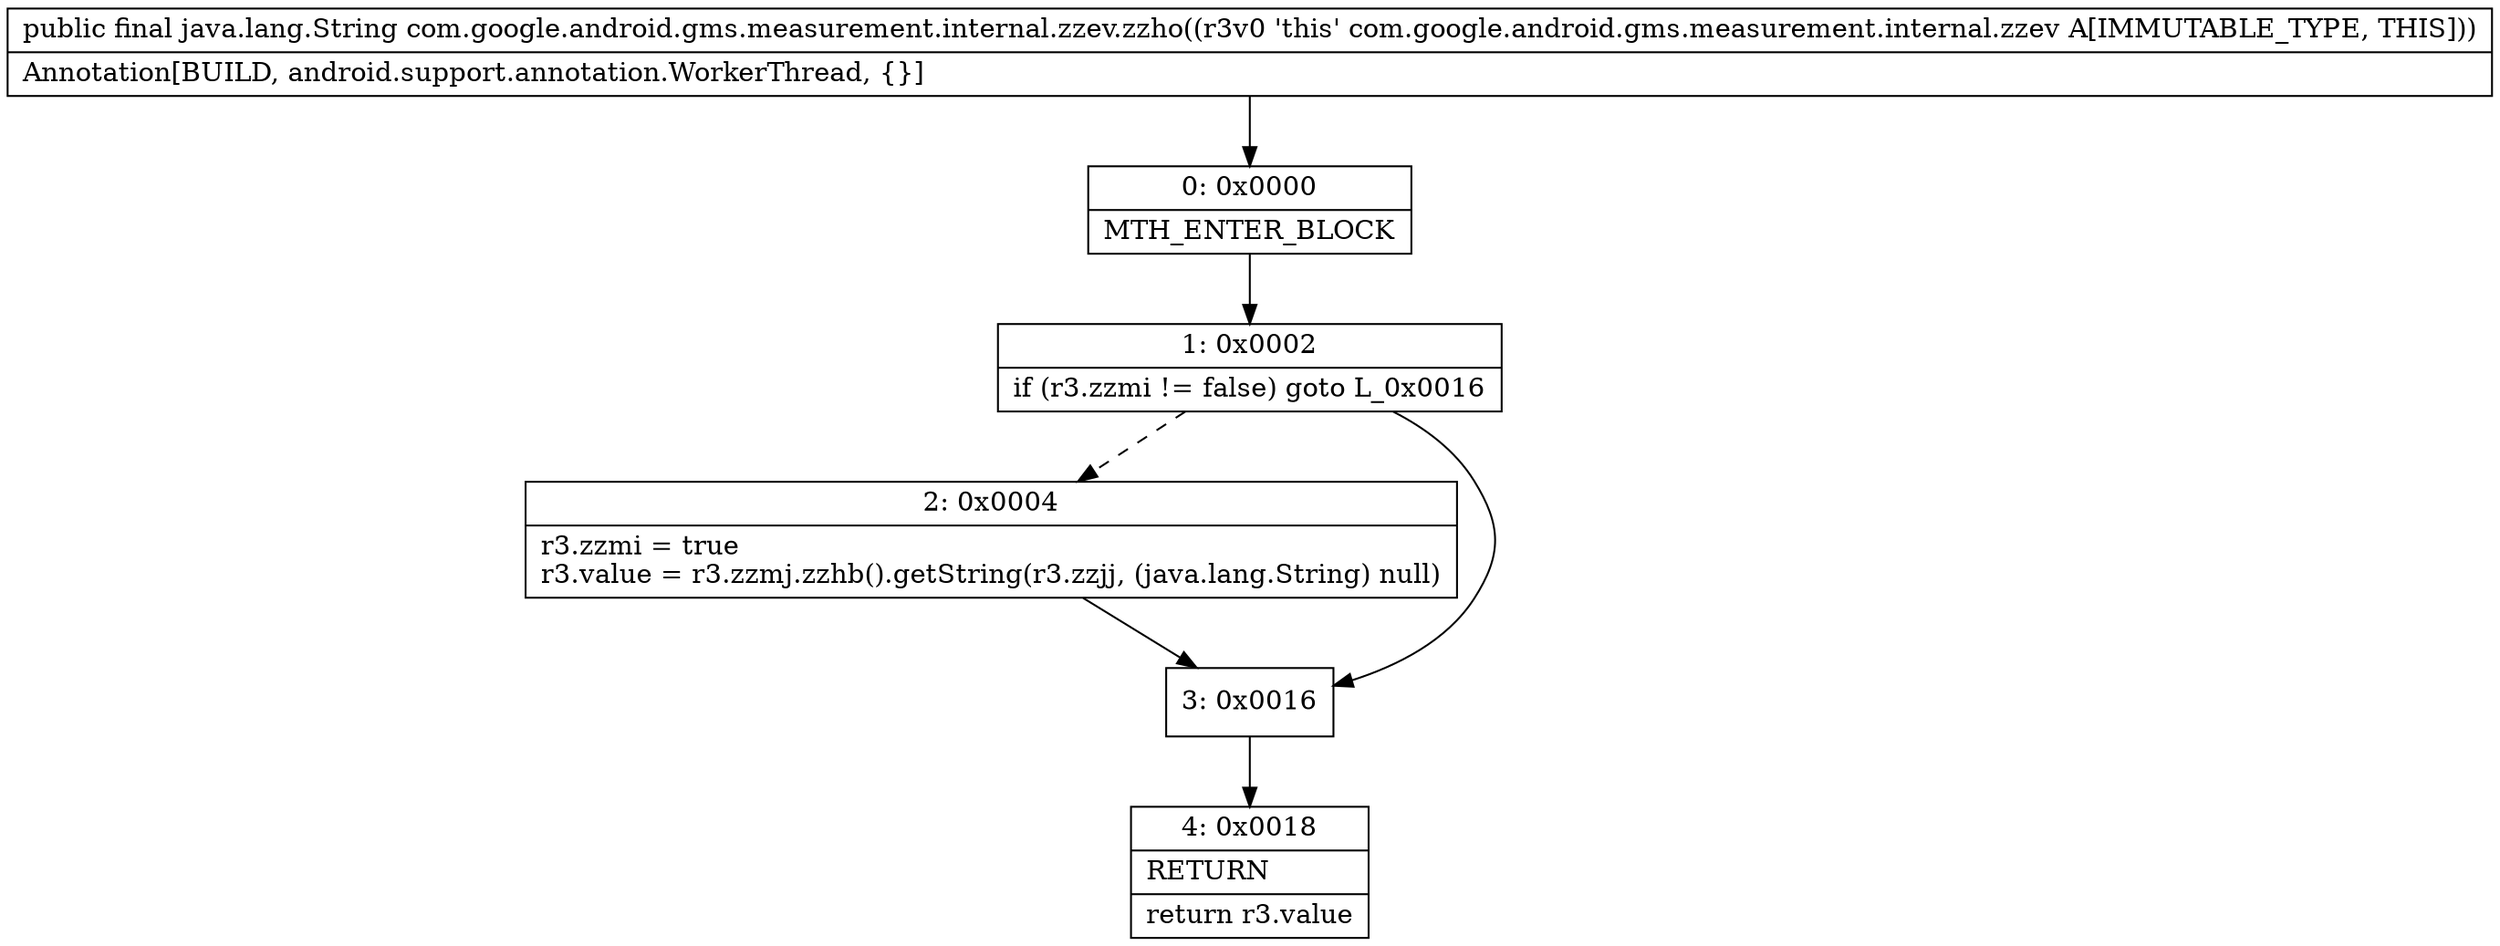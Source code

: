 digraph "CFG forcom.google.android.gms.measurement.internal.zzev.zzho()Ljava\/lang\/String;" {
Node_0 [shape=record,label="{0\:\ 0x0000|MTH_ENTER_BLOCK\l}"];
Node_1 [shape=record,label="{1\:\ 0x0002|if (r3.zzmi != false) goto L_0x0016\l}"];
Node_2 [shape=record,label="{2\:\ 0x0004|r3.zzmi = true\lr3.value = r3.zzmj.zzhb().getString(r3.zzjj, (java.lang.String) null)\l}"];
Node_3 [shape=record,label="{3\:\ 0x0016}"];
Node_4 [shape=record,label="{4\:\ 0x0018|RETURN\l|return r3.value\l}"];
MethodNode[shape=record,label="{public final java.lang.String com.google.android.gms.measurement.internal.zzev.zzho((r3v0 'this' com.google.android.gms.measurement.internal.zzev A[IMMUTABLE_TYPE, THIS]))  | Annotation[BUILD, android.support.annotation.WorkerThread, \{\}]\l}"];
MethodNode -> Node_0;
Node_0 -> Node_1;
Node_1 -> Node_2[style=dashed];
Node_1 -> Node_3;
Node_2 -> Node_3;
Node_3 -> Node_4;
}

